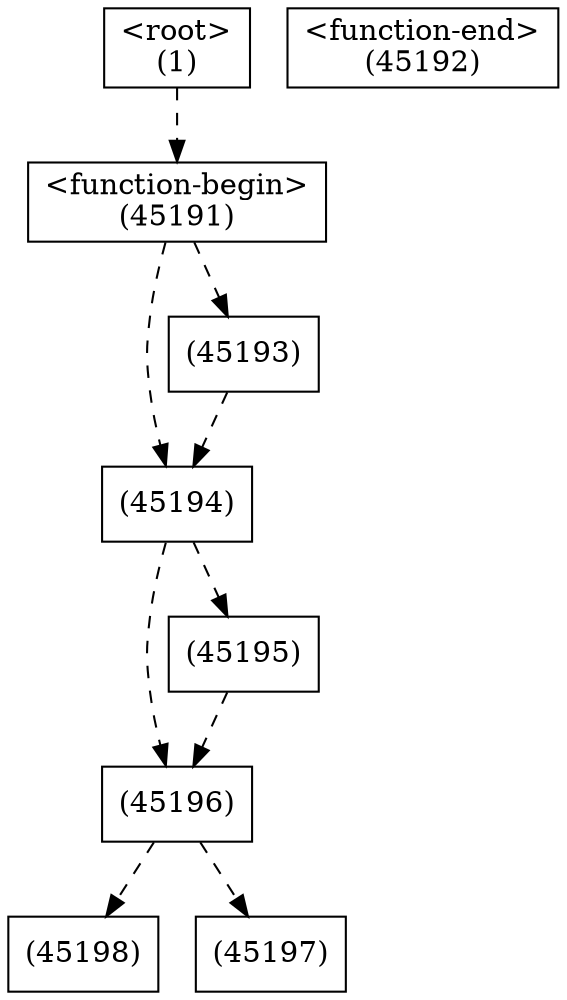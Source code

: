 digraph graphname {
n45198 [shape=box,label="(45198)"];
n45196 -> n45198[style="dashed"];
n45197 [shape=box,label="(45197)"];
n45196 -> n45197[style="dashed"];
n45196 [shape=box,label="(45196)"];
n45195 -> n45196[style="dashed"];
n45194 -> n45196[style="dashed"];
n45195 [shape=box,label="(45195)"];
n45194 -> n45195[style="dashed"];
n45194 [shape=box,label="(45194)"];
n45193 -> n45194[style="dashed"];
n45191 -> n45194[style="dashed"];
n45193 [shape=box,label="(45193)"];
n45191 -> n45193[style="dashed"];
n45192 [shape=box,label="<function-end>
(45192)"];
n45191 [shape=box,label="<function-begin>
(45191)"];
n1 -> n45191[style="dashed"];
n1 [shape=box,label="<root>
(1)"];
}
